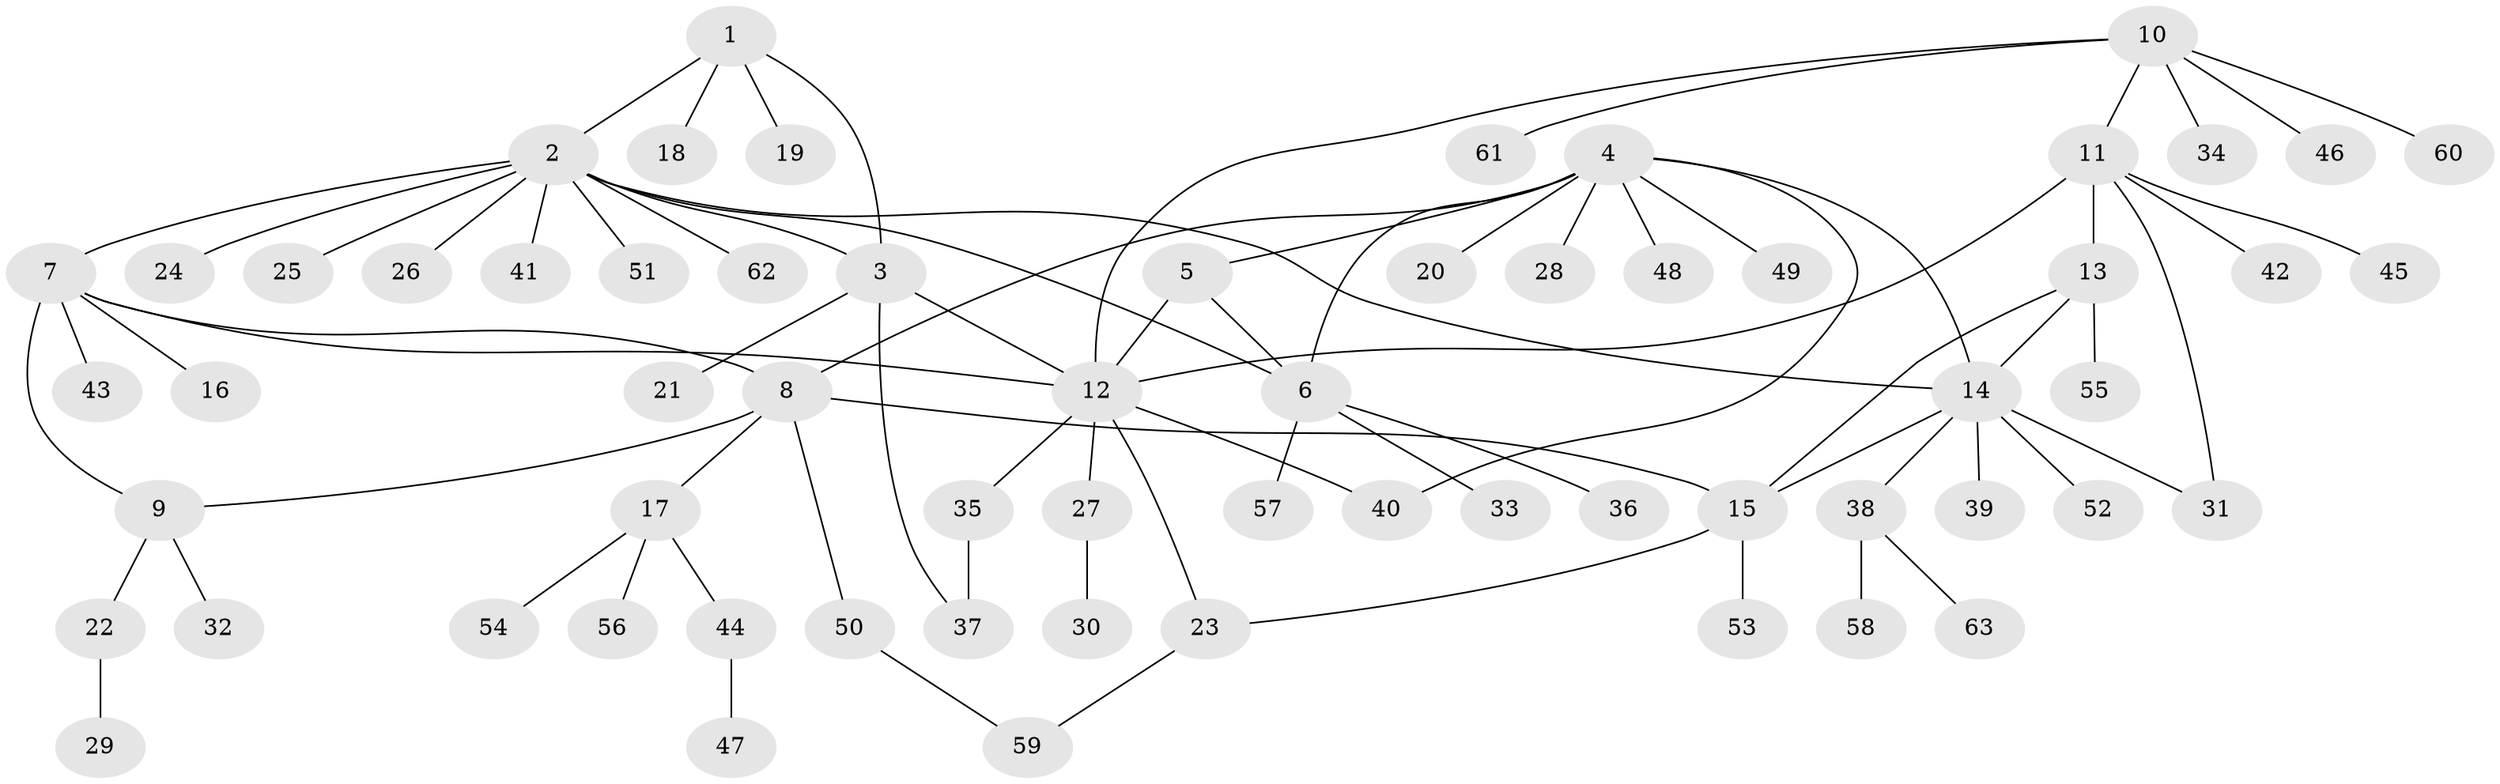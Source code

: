 // coarse degree distribution, {1: 0.8, 3: 0.08, 12: 0.04, 6: 0.08}
// Generated by graph-tools (version 1.1) at 2025/58/03/04/25 21:58:21]
// undirected, 63 vertices, 78 edges
graph export_dot {
graph [start="1"]
  node [color=gray90,style=filled];
  1;
  2;
  3;
  4;
  5;
  6;
  7;
  8;
  9;
  10;
  11;
  12;
  13;
  14;
  15;
  16;
  17;
  18;
  19;
  20;
  21;
  22;
  23;
  24;
  25;
  26;
  27;
  28;
  29;
  30;
  31;
  32;
  33;
  34;
  35;
  36;
  37;
  38;
  39;
  40;
  41;
  42;
  43;
  44;
  45;
  46;
  47;
  48;
  49;
  50;
  51;
  52;
  53;
  54;
  55;
  56;
  57;
  58;
  59;
  60;
  61;
  62;
  63;
  1 -- 2;
  1 -- 3;
  1 -- 18;
  1 -- 19;
  2 -- 3;
  2 -- 6;
  2 -- 7;
  2 -- 14;
  2 -- 24;
  2 -- 25;
  2 -- 26;
  2 -- 41;
  2 -- 51;
  2 -- 62;
  3 -- 12;
  3 -- 21;
  3 -- 37;
  4 -- 5;
  4 -- 6;
  4 -- 8;
  4 -- 14;
  4 -- 20;
  4 -- 28;
  4 -- 40;
  4 -- 48;
  4 -- 49;
  5 -- 6;
  5 -- 12;
  6 -- 33;
  6 -- 36;
  6 -- 57;
  7 -- 8;
  7 -- 9;
  7 -- 12;
  7 -- 16;
  7 -- 43;
  8 -- 9;
  8 -- 15;
  8 -- 17;
  8 -- 50;
  9 -- 22;
  9 -- 32;
  10 -- 11;
  10 -- 12;
  10 -- 34;
  10 -- 46;
  10 -- 60;
  10 -- 61;
  11 -- 12;
  11 -- 13;
  11 -- 31;
  11 -- 42;
  11 -- 45;
  12 -- 23;
  12 -- 27;
  12 -- 35;
  12 -- 40;
  13 -- 14;
  13 -- 15;
  13 -- 55;
  14 -- 15;
  14 -- 31;
  14 -- 38;
  14 -- 39;
  14 -- 52;
  15 -- 23;
  15 -- 53;
  17 -- 44;
  17 -- 54;
  17 -- 56;
  22 -- 29;
  23 -- 59;
  27 -- 30;
  35 -- 37;
  38 -- 58;
  38 -- 63;
  44 -- 47;
  50 -- 59;
}
